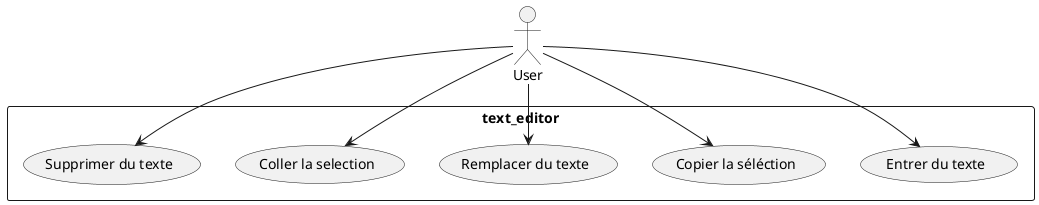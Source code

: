@startuml
'https://plantuml.com/use-case-diagram

'left to right direction
skinparam packageStyle rect
skinparam shadowing false

actor User

rectangle text_editor {
    usecase "Entrer du texte" as txt
    usecase "Supprimer du texte" as select
    usecase "Copier la séléction" as cp
    usecase "Coller la selection" as paste
    usecase "Remplacer du texte" as replace
}

User -> txt
User --> select
User -> cp
User -> replace
User -> paste

@enduml